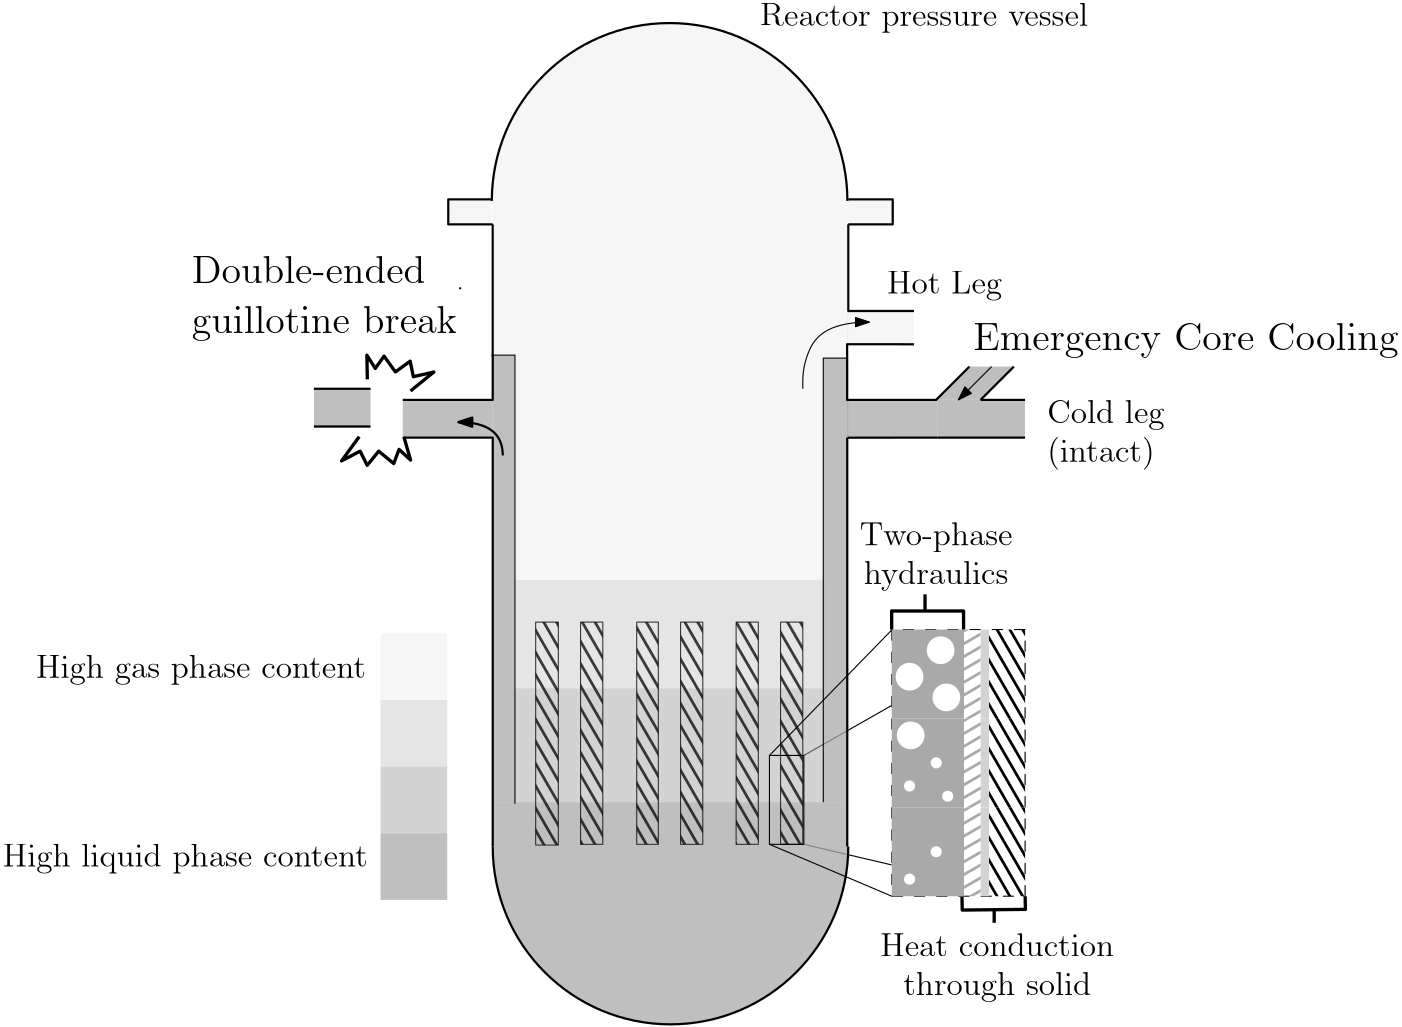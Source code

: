 <?xml version="1.0"?>
<!DOCTYPE ipe SYSTEM "ipe.dtd">
<ipe version="70206" creator="Ipe 7.2.7">
<info created="D:20170501110047" modified="D:20180129135558"/>
<ipestyle name="basic">
<symbol name="arrow/arc(spx)">
<path stroke="sym-stroke" fill="sym-stroke" pen="sym-pen">
0 0 m
-1 0.333 l
-1 -0.333 l
h
</path>
</symbol>
<symbol name="arrow/farc(spx)">
<path stroke="sym-stroke" fill="white" pen="sym-pen">
0 0 m
-1 0.333 l
-1 -0.333 l
h
</path>
</symbol>
<symbol name="arrow/ptarc(spx)">
<path stroke="sym-stroke" fill="sym-stroke" pen="sym-pen">
0 0 m
-1 0.333 l
-0.8 0 l
-1 -0.333 l
h
</path>
</symbol>
<symbol name="arrow/fptarc(spx)">
<path stroke="sym-stroke" fill="white" pen="sym-pen">
0 0 m
-1 0.333 l
-0.8 0 l
-1 -0.333 l
h
</path>
</symbol>
<symbol name="mark/circle(sx)" transformations="translations">
<path fill="sym-stroke">
0.6 0 0 0.6 0 0 e
0.4 0 0 0.4 0 0 e
</path>
</symbol>
<symbol name="mark/disk(sx)" transformations="translations">
<path fill="sym-stroke">
0.6 0 0 0.6 0 0 e
</path>
</symbol>
<symbol name="mark/fdisk(sfx)" transformations="translations">
<group>
<path fill="sym-fill">
0.5 0 0 0.5 0 0 e
</path>
<path fill="sym-stroke" fillrule="eofill">
0.6 0 0 0.6 0 0 e
0.4 0 0 0.4 0 0 e
</path>
</group>
</symbol>
<symbol name="mark/box(sx)" transformations="translations">
<path fill="sym-stroke" fillrule="eofill">
-0.6 -0.6 m
0.6 -0.6 l
0.6 0.6 l
-0.6 0.6 l
h
-0.4 -0.4 m
0.4 -0.4 l
0.4 0.4 l
-0.4 0.4 l
h
</path>
</symbol>
<symbol name="mark/square(sx)" transformations="translations">
<path fill="sym-stroke">
-0.6 -0.6 m
0.6 -0.6 l
0.6 0.6 l
-0.6 0.6 l
h
</path>
</symbol>
<symbol name="mark/fsquare(sfx)" transformations="translations">
<group>
<path fill="sym-fill">
-0.5 -0.5 m
0.5 -0.5 l
0.5 0.5 l
-0.5 0.5 l
h
</path>
<path fill="sym-stroke" fillrule="eofill">
-0.6 -0.6 m
0.6 -0.6 l
0.6 0.6 l
-0.6 0.6 l
h
-0.4 -0.4 m
0.4 -0.4 l
0.4 0.4 l
-0.4 0.4 l
h
</path>
</group>
</symbol>
<symbol name="mark/cross(sx)" transformations="translations">
<group>
<path fill="sym-stroke">
-0.43 -0.57 m
0.57 0.43 l
0.43 0.57 l
-0.57 -0.43 l
h
</path>
<path fill="sym-stroke">
-0.43 0.57 m
0.57 -0.43 l
0.43 -0.57 l
-0.57 0.43 l
h
</path>
</group>
</symbol>
<symbol name="arrow/fnormal(spx)">
<path stroke="sym-stroke" fill="white" pen="sym-pen">
0 0 m
-1 0.333 l
-1 -0.333 l
h
</path>
</symbol>
<symbol name="arrow/pointed(spx)">
<path stroke="sym-stroke" fill="sym-stroke" pen="sym-pen">
0 0 m
-1 0.333 l
-0.8 0 l
-1 -0.333 l
h
</path>
</symbol>
<symbol name="arrow/fpointed(spx)">
<path stroke="sym-stroke" fill="white" pen="sym-pen">
0 0 m
-1 0.333 l
-0.8 0 l
-1 -0.333 l
h
</path>
</symbol>
<symbol name="arrow/linear(spx)">
<path stroke="sym-stroke" pen="sym-pen">
-1 0.333 m
0 0 l
-1 -0.333 l
</path>
</symbol>
<symbol name="arrow/fdouble(spx)">
<path stroke="sym-stroke" fill="white" pen="sym-pen">
0 0 m
-1 0.333 l
-1 -0.333 l
h
-1 0 m
-2 0.333 l
-2 -0.333 l
h
</path>
</symbol>
<symbol name="arrow/double(spx)">
<path stroke="sym-stroke" fill="sym-stroke" pen="sym-pen">
0 0 m
-1 0.333 l
-1 -0.333 l
h
-1 0 m
-2 0.333 l
-2 -0.333 l
h
</path>
</symbol>
<pen name="heavier" value="0.8"/>
<pen name="fat" value="1.2"/>
<pen name="ultrafat" value="2"/>
<symbolsize name="large" value="5"/>
<symbolsize name="small" value="2"/>
<symbolsize name="tiny" value="1.1"/>
<arrowsize name="large" value="10"/>
<arrowsize name="small" value="5"/>
<arrowsize name="tiny" value="3"/>
<color name="red" value="1 0 0"/>
<color name="green" value="0 1 0"/>
<color name="blue" value="0 0 1"/>
<color name="yellow" value="1 1 0"/>
<color name="orange" value="1 0.647 0"/>
<color name="gold" value="1 0.843 0"/>
<color name="purple" value="0.627 0.125 0.941"/>
<color name="gray" value="0.745"/>
<color name="brown" value="0.647 0.165 0.165"/>
<color name="navy" value="0 0 0.502"/>
<color name="pink" value="1 0.753 0.796"/>
<color name="seagreen" value="0.18 0.545 0.341"/>
<color name="turquoise" value="0.251 0.878 0.816"/>
<color name="violet" value="0.933 0.51 0.933"/>
<color name="darkblue" value="0 0 0.545"/>
<color name="darkcyan" value="0 0.545 0.545"/>
<color name="darkgray" value="0.663"/>
<color name="darkgreen" value="0 0.392 0"/>
<color name="darkmagenta" value="0.545 0 0.545"/>
<color name="darkorange" value="1 0.549 0"/>
<color name="darkred" value="0.545 0 0"/>
<color name="lightblue" value="0.678 0.847 0.902"/>
<color name="lightcyan" value="0.878 1 1"/>
<color name="lightgray" value="0.827"/>
<color name="lightgreen" value="0.565 0.933 0.565"/>
<color name="lightyellow" value="1 1 0.878"/>
<dashstyle name="dashed" value="[4] 0"/>
<dashstyle name="dotted" value="[1 3] 0"/>
<dashstyle name="dash dotted" value="[4 2 1 2] 0"/>
<dashstyle name="dash dot dotted" value="[4 2 1 2 1 2] 0"/>
<textsize name="large" value="\large"/>
<textsize name="Large" value="\Large"/>
<textsize name="LARGE" value="\LARGE"/>
<textsize name="huge" value="\huge"/>
<textsize name="Huge" value="\Huge"/>
<textsize name="small" value="\small"/>
<textsize name="footnote" value="\footnotesize"/>
<textsize name="tiny" value="\tiny"/>
<textstyle name="center" begin="\begin{center}" end="\end{center}"/>
<textstyle name="itemize" begin="\begin{itemize}" end="\end{itemize}"/>
<textstyle name="item" begin="\begin{itemize}\item{}" end="\end{itemize}"/>
<gridsize name="4 pts" value="4"/>
<gridsize name="8 pts (~3 mm)" value="8"/>
<gridsize name="16 pts (~6 mm)" value="16"/>
<gridsize name="32 pts (~12 mm)" value="32"/>
<gridsize name="10 pts (~3.5 mm)" value="10"/>
<gridsize name="20 pts (~7 mm)" value="20"/>
<gridsize name="14 pts (~5 mm)" value="14"/>
<gridsize name="28 pts (~10 mm)" value="28"/>
<gridsize name="56 pts (~20 mm)" value="56"/>
<anglesize name="90 deg" value="90"/>
<anglesize name="60 deg" value="60"/>
<anglesize name="45 deg" value="45"/>
<anglesize name="30 deg" value="30"/>
<anglesize name="22.5 deg" value="22.5"/>
<opacity name="10%" value="0.1"/>
<opacity name="30%" value="0.3"/>
<opacity name="50%" value="0.5"/>
<opacity name="75%" value="0.75"/>
<tiling name="falling" angle="-60" step="4" width="1"/>
<tiling name="rising" angle="30" step="4" width="1"/>
</ipestyle>
<page>
<layer name="alpha"/>
<view layers="alpha" active="alpha"/>
<path layer="alpha" matrix="0.505922 0 0 1.06289 255.05 -34.1129" fill="darkgray" opacity="75%">
192.379 555.196 m
192.379 542.412 l
128.379 542.412 l
128.379 555.196 l
h
</path>
<path matrix="0.318423 0 0 1.06294 87.1212 -30.1394" fill="darkgray" opacity="75%">
192.379 555.196 m
192.379 542.412 l
128.379 542.412 l
128.379 555.196 l
h
</path>
<path matrix="0.355638 0 0 0.583586 219.025 171.903" stroke="black">
240 384 m
464 352 l
</path>
<path matrix="0.355638 0 0 1.41634 219.025 -206.517" stroke="black">
240 448 m
464 480 l
</path>
<path matrix="0.6 0 0 0.75 105.641 113.325" stroke="black" fill="white" dash="dashed">
384 480 m
384 352 l
464 352 l
464 480 l
h
</path>
<path matrix="1 0 0 1 128.379 -116.804" fill="darkgray" opacity="75%">
192 512 m
64 0 0 -64 128 512 64 512 a
64 528 m
64 512 l
192 512 l
192 528 l
192 528 l
192 528 l
h
</path>
<path matrix="1.14518 0 0 0.993308 91.0691 2.75203" fill="darkgray" opacity="75%">
192.379 572.126 m
192.379 411.196 l
200.238 411.196 l
200.238 572.126 l
h
</path>
<path fill="darkgray" opacity="75%">
192.379 572.126 m
192.379 411.196 l
200.238 411.196 l
200.238 572.126 l
h
</path>
<path matrix="0.8685 0 0 1 89.0705 11.1963" fill="darkgray" opacity="30%">
128 480 m
128 440.982 l
256.492 440.982 l
256.492 480 l
h
</path>
<path matrix="0.505922 0 0 1.06289 95.0503 -34.1129" fill="darkgray" opacity="75%">
192.379 555.196 m
192.379 542.412 l
128.379 542.412 l
128.379 555.196 l
h
</path>
<path matrix="0.375548 0 0 1.07614 199.647 -43.9031" fill="darkgray" opacity="10%">
320.379 587.196 m
320.379 576.045 l
384.379 576.045 l
384.379 587.196 l
h
</path>
<path matrix="1 0 0 1 64.3785 43.1963" fill="darkgray" opacity="10%">
255.682 584.462 m
64 0 0 64 191.682 584.462 127.682 584.462 a
128 576 m
112 576 l
112 585 l
128 585 l
256 576 m
272 576 l
272 585 l
256 585 l
127.682 584.462 m
127.682 576 l
256 576 l
256 584.462 l
h
</path>
<path matrix="1 0 0 1 128.06 51.658" stroke="black" pen="heavier">
192 576 m
64 0 0 64 128 576 64 576 a
</path>
<path matrix="0.864957 0 0 3.28054 89.5239 -955.462" fill="darkgray" opacity="10%">
128 480 m
128 440.982 l
256.492 440.982 l
256.492 480 l
h
</path>
<path matrix="0.868282 0 0 0.853791 89.0983 69.6797" fill="darkgray" opacity="50%">
128 448 m
128 400 l
256 400 l
256 448 l
h
</path>
<path matrix="1 0 0 1 128.379 -116.804" stroke="black" pen="heavier">
192 512 m
64 0 0 -64 128 512 64 512 a
</path>
<path matrix="0.50294 0 0 1.15012 128.002 -46.4504" stroke="black" pen="heavier">
128 384 m
128 512 l
128 512 l
64 512 l
</path>
<path matrix="0 0 0 1.15 320 -46.4034" stroke="black" pen="heavier">
256 384 m
256 512 l
320 512 l
</path>
<path matrix="0.505914 0 0 1.97487 127.622 -518.332" stroke="black" pen="heavier">
64 544 m
128 544 l
128 576 l
</path>
<path matrix="0.369086 0 0 0.974884 225.893 57.6629" stroke="black" pen="heavier">
320 544 m
256 544 l
256 576 l
</path>
<path matrix="1 0 0 1 64.3785 43.1963" stroke="black" pen="heavier">
128 576 m
112 576 l
112 585 l
128 585 l
</path>
<path matrix="1 0 0 1 64.3785 11.1963" stroke="black" pen="heavier" cap="1">
116.28 585.002 m
116.28 585.002 l
</path>
<path matrix="1 0 0 1 208.379 43.1963" stroke="black" pen="heavier">
112 576 m
128 576 l
128 585 l
112 585 l
</path>
<path matrix="1.33333 0 0 1 10.6667 12" stroke="0" fill="black" opacity="75%" tiling="falling">
160 464 m
160 384 l
166 384 l
166 464 l
h
</path>
<path matrix="1.29797 0 0 1 36.537 12" stroke="0" fill="black" opacity="75%" tiling="falling">
160 464 m
160 384 l
166 384 l
166 464 l
h
</path>
<path matrix="1.33333 0 0 1 46.6667 12" stroke="0" fill="black" opacity="75%" tiling="falling">
160 464 m
160 384 l
166 384 l
166 464 l
h
</path>
<path matrix="1.33333 0 0 1 66.6667 12" stroke="0" fill="black" opacity="75%" tiling="falling">
160 464 m
160 384 l
166 384 l
166 464 l
h
</path>
<path matrix="1.35997 0 0 1.00332 -9.75447 10.4601" stroke="0" fill="black" opacity="75%" tiling="falling">
160 464 m
160 384 l
166 384 l
166 464 l
h
</path>
<path matrix="1.33333 0 0 1 -16 12" stroke="0" fill="black" opacity="75%" tiling="falling">
240 464 m
240 384 l
234 384 l
234 464 l
h
</path>
<path matrix="1 0 0 1 64.3785 11.1963" stroke="black">
127.5 560.93 m
136 560.93 l
136 399.445 l
</path>
<path matrix="1 0 0 1 -63.959 9.32557" fill="darkgray">
400 464 m
400 432 l
426 432 l
426 464 l
h
</path>
<path matrix="1 0 0 1 -63.959 9.32557" fill="darkgray">
400 432 m
400 400 l
426 400 l
426 432 l
h
</path>
<path matrix="1 0 0 1 -63.959 9.32557" fill="darkgray">
400 400 m
400 368 l
426 368 l
426 400 l
h
</path>
<path matrix="1 0 0 1 -63.959 9.32557" fill="1">
2 0 0 2 416 384 e
</path>
<path matrix="1 0 0 1 -63.959 41.3256" fill="1">
2 0 0 2 416 384 e
</path>
<path matrix="1 0 0 1 -73.563 33.0133" fill="1">
2 0 0 2 416 384 e
</path>
<path matrix="1 0 0 1 -73.563 -0.525868" fill="1">
2 0 0 2 416 384 e
</path>
<path matrix="1 0 0 1 -73.1489 51.232" fill="1">
5 0 0 5 416 384 e
</path>
<path matrix="1 0 0 1 -73.5629 72.3496" fill="1">
5 0 0 5 416 384 e
</path>
<path matrix="1 0 0 1 -60.3129 64.8964" fill="1">
5 0 0 5 416 384 e
</path>
<path matrix="1 0 0 1 -62.3832 81.873" fill="1">
5 0 0 5 416 384 e
</path>
<path matrix="1 0 0 1 -59.8184 29.3178" fill="1">
2 0 0 2 416 384 e
</path>
<path matrix="1 0 0 1 -63.959 -22.6744" fill="black" tiling="falling">
435 464 m
435 432 l
448 432 l
448 464 l
h
</path>
<path matrix="1 0 0 1 -63.959 -54.6744" fill="black" tiling="falling">
435 464 m
435 432 l
448 432 l
448 464 l
h
</path>
<path matrix="1 0 0 1 -63.959 -22.6744" fill="lightgray">
432 464 m
432 432 l
435 432 l
435 464 l
h
</path>
<path matrix="1 0 0 1 -63.959 -54.6744" fill="lightgray">
432 464 m
432 432 l
435 432 l
435 464 l
h
</path>
<path matrix="1 0 0 1 -53.959 -54.6744" fill="darkgray" tiling="rising">
416 464 m
416 432 l
422 432 l
422 464 l
h
</path>
<path matrix="1 0 0 1 -53.959 -22.6744" fill="darkgray" tiling="rising">
416 464 m
416 432 l
422 432 l
422 464 l
h
</path>
<path matrix="0.275259 0 0 0.583595 230.342 171.9" stroke="black">
224 384 m
384 352 l
</path>
<path matrix="1.13193 0 0 0.518174 -120.721 228.034" stroke="black" pen="fat">
403.489 473.376 m
403.489 486.257 l
426.358 486.257 l
426.358 473.376 l
</path>
<path matrix="0.455615 0 0 0.643606 159.336 167.204" stroke="black" pen="fat">
414.108 486.257 m
414.108 495.322 l
</path>
<path matrix="-11.5414 0 0 0.609907 4878 148.132" stroke="black" pen="fat">
390.341 367.795 m
390.342 360.078 l
</path>
<path matrix="-0.994161 -0.0106271 0.00762643 -0.365905 781.573 554.801" stroke="black" pen="fat">
403.489 473.376 m
403.489 486.257 l
426.358 486.257 l
426.358 473.376 l
</path>
<path matrix="1 0 0 1 64.3785 11.1963" stroke="black">
255.5 559.853 m
247 559.853 l
247 399.983 l
</path>
<path fill="darkgray" opacity="10%">
192.379 619.196 m
192.379 572.126 l
200.238 572.126 l
200.238 619.196 l
h
</path>
<path matrix="1.14518 0 0 1.02288 91.0691 -14.1669" fill="darkgray" opacity="10%">
192.379 619.196 m
192.379 572.126 l
200.238 572.126 l
200.238 619.196 l
h
</path>
<path matrix="1.16272 0 0 1 -21.2694 4.804" stroke="black" pen="heavier">
145.906 555.196 m
128.379 555.196 l
</path>
<path matrix="1 0 0 1 88 32" fill="darkgray" opacity="30%">
64 416 m
64 392 l
88 392 l
88 416 l
h
</path>
<path matrix="1 0 0 1 88 32" fill="darkgray" opacity="50%">
64 392 m
64 368 l
88 368 l
88 392 l
h
</path>
<path matrix="1 0 0 1 88 32" fill="darkgray" opacity="75%">
64 368 m
64 344 l
88 344 l
88 368 l
h
</path>
<path matrix="1 0 0 1 88 32" fill="darkgray" opacity="10%">
64 440 m
64 416 l
88 416 l
88 440 l
h
</path>
<path stroke="black">
292 428.002 m
292 396 l
304.378 396 l
304.378 428.002 l
h
</path>
<path matrix="0.274829 0 0 1.40955 230.438 -203.478" stroke="black">
224 448 m
384 480 l
</path>
<path matrix="1 0 0 1 -63.959 9.32557" fill="black" tiling="falling">
435 464 m
435 432 l
448 432 l
448 464 l
h
</path>
<path matrix="1 0 0 1 -53.959 9.32557" fill="darkgray" tiling="rising">
416 464 m
416 432 l
422 432 l
422 464 l
h
</path>
<path matrix="1 0 0 1 -63.959 9.32557" fill="lightgray">
432 464 m
432 432 l
435 432 l
435 464 l
h
</path>
<path matrix="1.16272 0 0 1 -21.2694 -8.78461" stroke="black" pen="heavier">
145.906 555.196 m
128.379 555.196 l
</path>
<path matrix="1 0 0 1 -207.592 -33.295" stroke="black" pen="fat">
351.902 576.045 m
345.542 567.33 l
352.231 570.834 l
354.779 565.738 l
358.92 570.834 l
364.334 566.375 l
366.245 571.471 l
370.386 567.649 l
368 576 l
368 576 l
</path>
<path matrix="-0.966686 0.255965 -0.255965 -0.966686 650.423 1026.01" stroke="black" pen="fat">
351.902 576.045 m
345.542 567.33 l
352.231 570.834 l
354.779 565.738 l
358.92 570.834 l
364.334 566.375 l
366.245 571.471 l
370.386 567.649 l
368 576 l
368 576 l
</path>
<path matrix="0.732911 0.00032613 0.0803336 -0.00297536 41.8979 543.911" stroke="black" pen="heavier">
320 544 m
364 544 l
</path>
<text matrix="1 0 0 1 -158.147 107.764" transformations="translations" pos="446.762 582.89" stroke="black" type="label" width="118.131" height="8.307" depth="2.32" valign="baseline" size="large">Reactor pressure vessel</text>
<text matrix="1 0 0 1 -360 16" transformations="translations" pos="444 592" stroke="black" type="minipage" width="104" height="17.825" depth="12.86" valign="top" size="Large">Double-ended\\
guillotine break</text>
<text matrix="1 0 0 1 -116.171 -46.3242" transformations="translations" pos="450.51 640.59" stroke="black" type="label" width="41.452" height="8.174" depth="2.32" valign="baseline" size="large">Hot Leg</text>
<path fill="gray">
352 556 m
364 568 l
380 568 l
368 556 l
352 556 l
</path>
<path stroke="black" pen="heavier">
368 556 m
380 568 l
</path>
<path matrix="1.00603 0 0 1.00007 -2.12339 -0.0391556" fill="gray">
352.379 555.999 m
352.379 542.153 l
383.811 542.153 l
383.811 555.999 l
h
</path>
<path stroke="black" pen="heavier">
368 556 m
384 556 l
</path>
<path matrix="1 0 0 1 -0.00023156 0.25849" stroke="black" pen="heavier">
384 542.153 m
352.379 542.153 l
</path>
<path stroke="black" arrow="normal/small">
372 568 m
360 556 l
</path>
<text matrix="0.5 0 0.75 1 -274 -36" transformations="translations" pos="444 592" stroke="black" type="minipage" width="48" height="15.099" depth="10.14" valign="top" size="large">Cold leg\\
(intact)</text>
<path stroke="black" pen="heavier">
352 556 m
364 568 l
</path>
<text matrix="1 0 0 1 253.365 -34.0137" transformations="translations" pos="112 608" stroke="black" type="label" width="153.15" height="9.962" depth="2.79" valign="baseline" size="Large">Emergency Core Cooling</text>
<text matrix="0.5 0 0.75 1 -346 -80" transformations="translations" pos="444 592" stroke="black" type="minipage" width="64" height="14.774" depth="9.8" valign="top" size="large" style="center">Two-phase\\
hydraulics</text>
<text matrix="0.5 0 0.75 1 -342 -228" transformations="translations" pos="444 592" stroke="black" type="minipage" width="100" height="14.774" depth="9.8" valign="top" size="large" style="center">Heat conduction\\
through solid</text>
<text matrix="1 0 0 1 -120 20" transformations="translations" pos="136 368" stroke="black" type="label" width="131.428" height="8.307" depth="2.32" valign="baseline" size="large">High liquid phase content</text>
<text matrix="1 0 0 1 -76 24" transformations="translations" pos="104 432" stroke="black" type="label" width="118.812" height="8.307" depth="2.32" valign="baseline" size="large">High gas phase content</text>
<path matrix="1.33333 -0 0 1 -65.3333 0" stroke="black" pen="heavier" rarrow="normal/small">
184 548 m
196 548
196 536 c
</path>
<path stroke="black" pen="heavier">
352.38 556 m
328.082 555.999 l
319.974 555.999 l
319.965 576.045 l
335.991 576.045 l
344 576 l
</path>
<path stroke="black" rarrow="normal/small">
328 584 m
312 584
304 572
304 560
304 560
304 560 c
</path>
</page>
</ipe>
